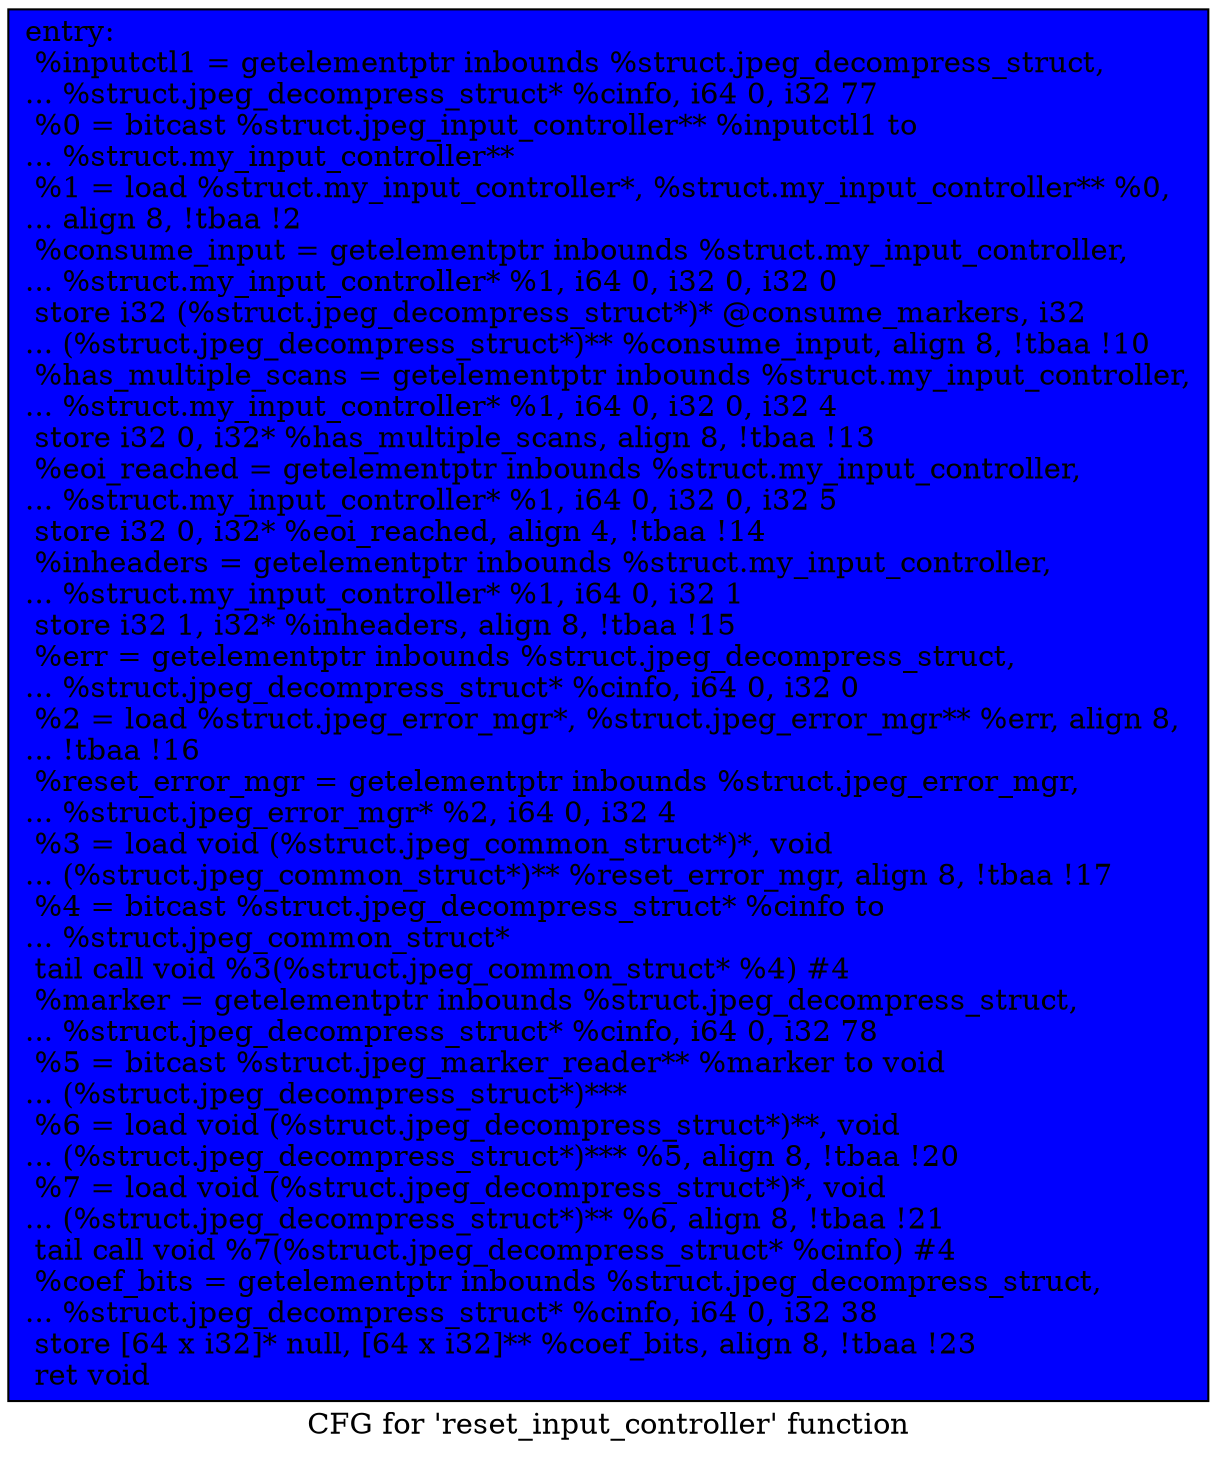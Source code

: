 digraph "CFG for 'reset_input_controller' function" {
	label="CFG for 'reset_input_controller' function";

	Node0x518f6d0 [shape=record, style = filled, fillcolor = blue, label="{entry:\l  %inputctl1 = getelementptr inbounds %struct.jpeg_decompress_struct,\l... %struct.jpeg_decompress_struct* %cinfo, i64 0, i32 77\l  %0 = bitcast %struct.jpeg_input_controller** %inputctl1 to\l... %struct.my_input_controller**\l  %1 = load %struct.my_input_controller*, %struct.my_input_controller** %0,\l... align 8, !tbaa !2\l  %consume_input = getelementptr inbounds %struct.my_input_controller,\l... %struct.my_input_controller* %1, i64 0, i32 0, i32 0\l  store i32 (%struct.jpeg_decompress_struct*)* @consume_markers, i32\l... (%struct.jpeg_decompress_struct*)** %consume_input, align 8, !tbaa !10\l  %has_multiple_scans = getelementptr inbounds %struct.my_input_controller,\l... %struct.my_input_controller* %1, i64 0, i32 0, i32 4\l  store i32 0, i32* %has_multiple_scans, align 8, !tbaa !13\l  %eoi_reached = getelementptr inbounds %struct.my_input_controller,\l... %struct.my_input_controller* %1, i64 0, i32 0, i32 5\l  store i32 0, i32* %eoi_reached, align 4, !tbaa !14\l  %inheaders = getelementptr inbounds %struct.my_input_controller,\l... %struct.my_input_controller* %1, i64 0, i32 1\l  store i32 1, i32* %inheaders, align 8, !tbaa !15\l  %err = getelementptr inbounds %struct.jpeg_decompress_struct,\l... %struct.jpeg_decompress_struct* %cinfo, i64 0, i32 0\l  %2 = load %struct.jpeg_error_mgr*, %struct.jpeg_error_mgr** %err, align 8,\l... !tbaa !16\l  %reset_error_mgr = getelementptr inbounds %struct.jpeg_error_mgr,\l... %struct.jpeg_error_mgr* %2, i64 0, i32 4\l  %3 = load void (%struct.jpeg_common_struct*)*, void\l... (%struct.jpeg_common_struct*)** %reset_error_mgr, align 8, !tbaa !17\l  %4 = bitcast %struct.jpeg_decompress_struct* %cinfo to\l... %struct.jpeg_common_struct*\l  tail call void %3(%struct.jpeg_common_struct* %4) #4\l  %marker = getelementptr inbounds %struct.jpeg_decompress_struct,\l... %struct.jpeg_decompress_struct* %cinfo, i64 0, i32 78\l  %5 = bitcast %struct.jpeg_marker_reader** %marker to void\l... (%struct.jpeg_decompress_struct*)***\l  %6 = load void (%struct.jpeg_decompress_struct*)**, void\l... (%struct.jpeg_decompress_struct*)*** %5, align 8, !tbaa !20\l  %7 = load void (%struct.jpeg_decompress_struct*)*, void\l... (%struct.jpeg_decompress_struct*)** %6, align 8, !tbaa !21\l  tail call void %7(%struct.jpeg_decompress_struct* %cinfo) #4\l  %coef_bits = getelementptr inbounds %struct.jpeg_decompress_struct,\l... %struct.jpeg_decompress_struct* %cinfo, i64 0, i32 38\l  store [64 x i32]* null, [64 x i32]** %coef_bits, align 8, !tbaa !23\l  ret void\l}"];
}

